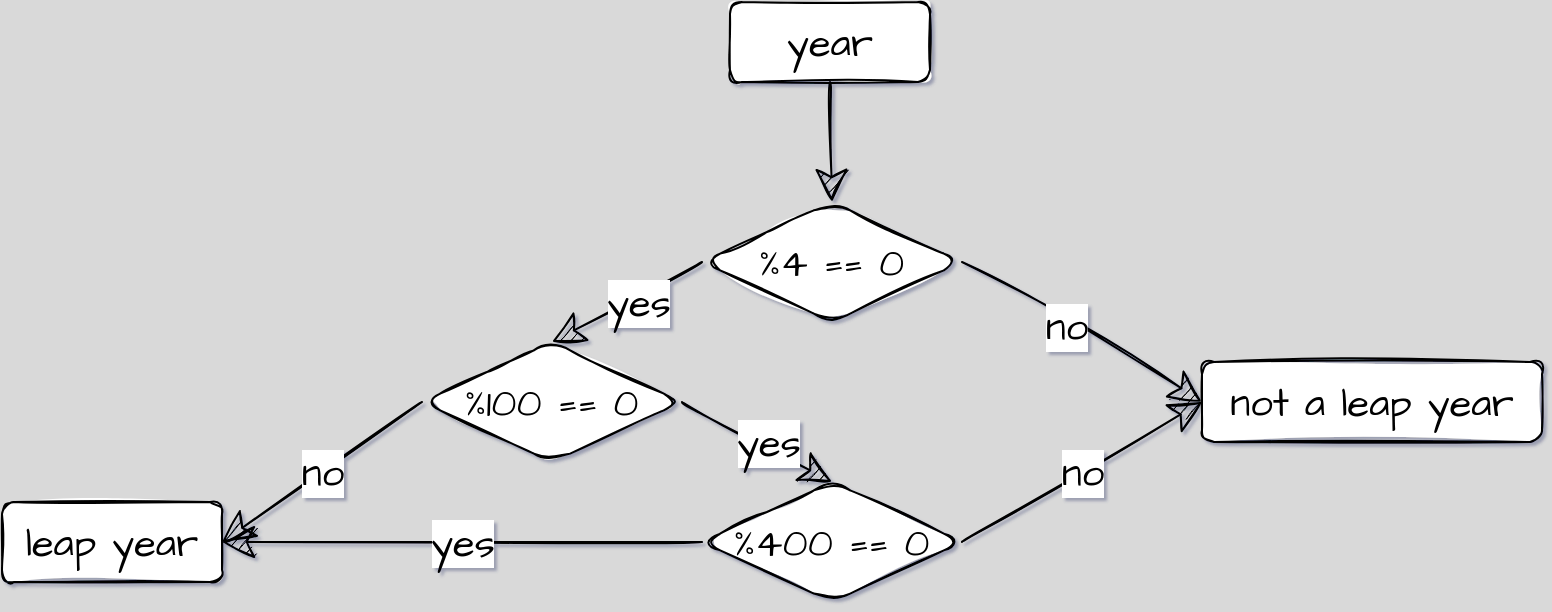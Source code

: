 <mxfile version="16.5.1" type="device"><diagram id="C5RBs43oDa-KdzZeNtuy" name="Page-1"><mxGraphModel dx="1252" dy="648" grid="1" gridSize="10" guides="1" tooltips="1" connect="1" arrows="1" fold="1" page="1" pageScale="1" pageWidth="827" pageHeight="1169" background="#D9D9D9" math="0" shadow="1"><root><mxCell id="WIyWlLk6GJQsqaUBKTNV-0"/><mxCell id="WIyWlLk6GJQsqaUBKTNV-1" parent="WIyWlLk6GJQsqaUBKTNV-0"/><mxCell id="1g-LMm0TczDgODHNRsvF-4" value="year" style="rounded=1;whiteSpace=wrap;html=1;sketch=1;hachureGap=4;fontFamily=Architects Daughter;fontSource=https%3A%2F%2Ffonts.googleapis.com%2Fcss%3Ffamily%3DArchitects%2BDaughter;fontSize=20;" vertex="1" parent="WIyWlLk6GJQsqaUBKTNV-1"><mxGeometry x="414" y="30" width="100" height="40" as="geometry"/></mxCell><mxCell id="1g-LMm0TczDgODHNRsvF-6" value="%4 == 0" style="rhombus;whiteSpace=wrap;html=1;rounded=1;sketch=1;hachureGap=4;fontFamily=Architects Daughter;fontSource=https%3A%2F%2Ffonts.googleapis.com%2Fcss%3Ffamily%3DArchitects%2BDaughter;fontSize=20;" vertex="1" parent="WIyWlLk6GJQsqaUBKTNV-1"><mxGeometry x="400" y="130" width="130" height="60" as="geometry"/></mxCell><mxCell id="1g-LMm0TczDgODHNRsvF-7" value="%100 == 0" style="rhombus;whiteSpace=wrap;html=1;rounded=1;sketch=1;hachureGap=4;fontFamily=Architects Daughter;fontSource=https%3A%2F%2Ffonts.googleapis.com%2Fcss%3Ffamily%3DArchitects%2BDaughter;fontSize=20;" vertex="1" parent="WIyWlLk6GJQsqaUBKTNV-1"><mxGeometry x="260" y="200" width="130" height="60" as="geometry"/></mxCell><mxCell id="1g-LMm0TczDgODHNRsvF-8" value="%400 == 0" style="rhombus;whiteSpace=wrap;html=1;rounded=1;sketch=1;hachureGap=4;fontFamily=Architects Daughter;fontSource=https%3A%2F%2Ffonts.googleapis.com%2Fcss%3Ffamily%3DArchitects%2BDaughter;fontSize=20;" vertex="1" parent="WIyWlLk6GJQsqaUBKTNV-1"><mxGeometry x="400" y="270" width="130" height="60" as="geometry"/></mxCell><mxCell id="1g-LMm0TczDgODHNRsvF-22" value="" style="endArrow=classic;html=1;rounded=1;sketch=1;hachureGap=4;fontFamily=Architects Daughter;fontSource=https%3A%2F%2Ffonts.googleapis.com%2Fcss%3Ffamily%3DArchitects%2BDaughter;fontSize=16;startSize=14;endSize=14;sourcePerimeterSpacing=8;targetPerimeterSpacing=8;curved=1;exitX=0.5;exitY=1;exitDx=0;exitDy=0;entryX=0.5;entryY=0;entryDx=0;entryDy=0;" edge="1" parent="WIyWlLk6GJQsqaUBKTNV-1" source="1g-LMm0TczDgODHNRsvF-4" target="1g-LMm0TczDgODHNRsvF-6"><mxGeometry relative="1" as="geometry"><mxPoint x="560" y="100" as="sourcePoint"/><mxPoint x="495" y="130" as="targetPoint"/></mxGeometry></mxCell><mxCell id="1g-LMm0TczDgODHNRsvF-26" value="" style="endArrow=classic;html=1;rounded=1;sketch=1;hachureGap=4;fontFamily=Architects Daughter;fontSource=https%3A%2F%2Ffonts.googleapis.com%2Fcss%3Ffamily%3DArchitects%2BDaughter;fontSize=16;startSize=14;endSize=14;sourcePerimeterSpacing=8;targetPerimeterSpacing=8;curved=1;exitX=1;exitY=0.5;exitDx=0;exitDy=0;entryX=0;entryY=0.5;entryDx=0;entryDy=0;" edge="1" parent="WIyWlLk6GJQsqaUBKTNV-1" source="1g-LMm0TczDgODHNRsvF-6" target="1g-LMm0TczDgODHNRsvF-28"><mxGeometry relative="1" as="geometry"><mxPoint x="470" y="190" as="sourcePoint"/><mxPoint x="630" y="190" as="targetPoint"/><Array as="points"><mxPoint x="590" y="190"/></Array></mxGeometry></mxCell><mxCell id="1g-LMm0TczDgODHNRsvF-27" value="no" style="edgeLabel;resizable=0;html=1;align=center;verticalAlign=middle;rounded=1;sketch=1;hachureGap=4;fontFamily=Architects Daughter;fontSource=https%3A%2F%2Ffonts.googleapis.com%2Fcss%3Ffamily%3DArchitects%2BDaughter;fontSize=20;" connectable="0" vertex="1" parent="1g-LMm0TczDgODHNRsvF-26"><mxGeometry relative="1" as="geometry"><mxPoint x="-10" as="offset"/></mxGeometry></mxCell><mxCell id="1g-LMm0TczDgODHNRsvF-28" value="not a leap year" style="rounded=1;whiteSpace=wrap;html=1;sketch=1;hachureGap=4;fontFamily=Architects Daughter;fontSource=https%3A%2F%2Ffonts.googleapis.com%2Fcss%3Ffamily%3DArchitects%2BDaughter;fontSize=20;" vertex="1" parent="WIyWlLk6GJQsqaUBKTNV-1"><mxGeometry x="650" y="210" width="170" height="40" as="geometry"/></mxCell><mxCell id="1g-LMm0TczDgODHNRsvF-32" value="" style="endArrow=classic;html=1;rounded=1;sketch=1;hachureGap=4;fontFamily=Architects Daughter;fontSource=https%3A%2F%2Ffonts.googleapis.com%2Fcss%3Ffamily%3DArchitects%2BDaughter;fontSize=16;startSize=14;endSize=14;sourcePerimeterSpacing=8;targetPerimeterSpacing=8;curved=1;exitX=0;exitY=0.5;exitDx=0;exitDy=0;entryX=0.5;entryY=0;entryDx=0;entryDy=0;" edge="1" parent="WIyWlLk6GJQsqaUBKTNV-1" source="1g-LMm0TczDgODHNRsvF-6" target="1g-LMm0TczDgODHNRsvF-7"><mxGeometry relative="1" as="geometry"><mxPoint x="430" y="200" as="sourcePoint"/><mxPoint x="350" y="160" as="targetPoint"/></mxGeometry></mxCell><mxCell id="1g-LMm0TczDgODHNRsvF-33" value="yes" style="edgeLabel;resizable=0;html=1;align=center;verticalAlign=middle;rounded=1;sketch=1;hachureGap=4;fontFamily=Architects Daughter;fontSource=https%3A%2F%2Ffonts.googleapis.com%2Fcss%3Ffamily%3DArchitects%2BDaughter;fontSize=20;" connectable="0" vertex="1" parent="1g-LMm0TczDgODHNRsvF-32"><mxGeometry relative="1" as="geometry"><mxPoint x="5" as="offset"/></mxGeometry></mxCell><mxCell id="1g-LMm0TczDgODHNRsvF-35" value="" style="endArrow=classic;html=1;rounded=1;sketch=1;hachureGap=4;fontFamily=Architects Daughter;fontSource=https%3A%2F%2Ffonts.googleapis.com%2Fcss%3Ffamily%3DArchitects%2BDaughter;fontSize=16;startSize=14;endSize=14;sourcePerimeterSpacing=8;targetPerimeterSpacing=8;curved=1;exitX=1;exitY=0.5;exitDx=0;exitDy=0;entryX=0.5;entryY=0;entryDx=0;entryDy=0;" edge="1" parent="WIyWlLk6GJQsqaUBKTNV-1" source="1g-LMm0TczDgODHNRsvF-7" target="1g-LMm0TczDgODHNRsvF-8"><mxGeometry relative="1" as="geometry"><mxPoint x="440" y="170" as="sourcePoint"/><mxPoint x="480" y="250" as="targetPoint"/></mxGeometry></mxCell><mxCell id="1g-LMm0TczDgODHNRsvF-36" value="yes" style="edgeLabel;resizable=0;html=1;align=center;verticalAlign=middle;rounded=1;sketch=1;hachureGap=4;fontFamily=Architects Daughter;fontSource=https%3A%2F%2Ffonts.googleapis.com%2Fcss%3Ffamily%3DArchitects%2BDaughter;fontSize=20;" connectable="0" vertex="1" parent="1g-LMm0TczDgODHNRsvF-35"><mxGeometry relative="1" as="geometry"><mxPoint x="5" as="offset"/></mxGeometry></mxCell><mxCell id="1g-LMm0TczDgODHNRsvF-44" value="" style="endArrow=classic;html=1;rounded=1;sketch=1;hachureGap=4;fontFamily=Architects Daughter;fontSource=https%3A%2F%2Ffonts.googleapis.com%2Fcss%3Ffamily%3DArchitects%2BDaughter;fontSize=16;startSize=14;endSize=14;sourcePerimeterSpacing=8;targetPerimeterSpacing=8;curved=1;exitX=1;exitY=0.5;exitDx=0;exitDy=0;entryX=0;entryY=0.5;entryDx=0;entryDy=0;" edge="1" parent="WIyWlLk6GJQsqaUBKTNV-1" source="1g-LMm0TczDgODHNRsvF-8" target="1g-LMm0TczDgODHNRsvF-28"><mxGeometry relative="1" as="geometry"><mxPoint x="420" y="250" as="sourcePoint"/><mxPoint x="520" y="250" as="targetPoint"/></mxGeometry></mxCell><mxCell id="1g-LMm0TczDgODHNRsvF-45" value="no" style="edgeLabel;resizable=0;html=1;align=center;verticalAlign=middle;rounded=1;sketch=1;hachureGap=4;fontFamily=Architects Daughter;fontSource=https%3A%2F%2Ffonts.googleapis.com%2Fcss%3Ffamily%3DArchitects%2BDaughter;fontSize=20;" connectable="0" vertex="1" parent="1g-LMm0TczDgODHNRsvF-44"><mxGeometry relative="1" as="geometry"/></mxCell><mxCell id="1g-LMm0TczDgODHNRsvF-46" value="" style="endArrow=classic;html=1;rounded=1;sketch=1;hachureGap=4;fontFamily=Architects Daughter;fontSource=https%3A%2F%2Ffonts.googleapis.com%2Fcss%3Ffamily%3DArchitects%2BDaughter;fontSize=16;startSize=14;endSize=14;sourcePerimeterSpacing=8;targetPerimeterSpacing=8;curved=1;exitX=0;exitY=0.5;exitDx=0;exitDy=0;entryX=1;entryY=0.5;entryDx=0;entryDy=0;" edge="1" parent="WIyWlLk6GJQsqaUBKTNV-1" source="1g-LMm0TczDgODHNRsvF-7" target="1g-LMm0TczDgODHNRsvF-48"><mxGeometry relative="1" as="geometry"><mxPoint x="420" y="250" as="sourcePoint"/><mxPoint x="220" y="270" as="targetPoint"/></mxGeometry></mxCell><mxCell id="1g-LMm0TczDgODHNRsvF-47" value="no" style="edgeLabel;resizable=0;html=1;align=center;verticalAlign=middle;rounded=1;sketch=1;hachureGap=4;fontFamily=Architects Daughter;fontSource=https%3A%2F%2Ffonts.googleapis.com%2Fcss%3Ffamily%3DArchitects%2BDaughter;fontSize=20;" connectable="0" vertex="1" parent="1g-LMm0TczDgODHNRsvF-46"><mxGeometry relative="1" as="geometry"/></mxCell><mxCell id="1g-LMm0TczDgODHNRsvF-48" value="leap year" style="rounded=1;whiteSpace=wrap;html=1;sketch=1;hachureGap=4;fontFamily=Architects Daughter;fontSource=https%3A%2F%2Ffonts.googleapis.com%2Fcss%3Ffamily%3DArchitects%2BDaughter;fontSize=20;" vertex="1" parent="WIyWlLk6GJQsqaUBKTNV-1"><mxGeometry x="50" y="280" width="110" height="40" as="geometry"/></mxCell><mxCell id="1g-LMm0TczDgODHNRsvF-49" value="" style="endArrow=classic;html=1;rounded=1;sketch=1;hachureGap=4;fontFamily=Architects Daughter;fontSource=https%3A%2F%2Ffonts.googleapis.com%2Fcss%3Ffamily%3DArchitects%2BDaughter;fontSize=16;startSize=14;endSize=14;sourcePerimeterSpacing=8;targetPerimeterSpacing=8;curved=1;exitX=0;exitY=0.5;exitDx=0;exitDy=0;entryX=1;entryY=0.5;entryDx=0;entryDy=0;" edge="1" parent="WIyWlLk6GJQsqaUBKTNV-1" source="1g-LMm0TczDgODHNRsvF-8" target="1g-LMm0TczDgODHNRsvF-48"><mxGeometry relative="1" as="geometry"><mxPoint x="330" y="240" as="sourcePoint"/><mxPoint x="170" y="300" as="targetPoint"/></mxGeometry></mxCell><mxCell id="1g-LMm0TczDgODHNRsvF-50" value="yes" style="edgeLabel;resizable=0;html=1;align=center;verticalAlign=middle;rounded=1;sketch=1;hachureGap=4;fontFamily=Architects Daughter;fontSource=https%3A%2F%2Ffonts.googleapis.com%2Fcss%3Ffamily%3DArchitects%2BDaughter;fontSize=20;" connectable="0" vertex="1" parent="1g-LMm0TczDgODHNRsvF-49"><mxGeometry relative="1" as="geometry"/></mxCell></root></mxGraphModel></diagram></mxfile>